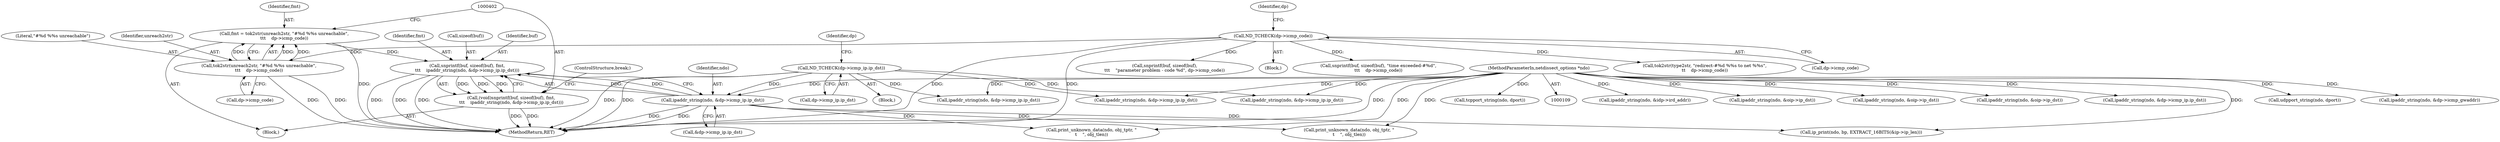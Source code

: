 digraph "0_tcpdump_2b62d1dda41590db29368ec7ba5f4faf3464765a@API" {
"1000403" [label="(Call,snprintf(buf, sizeof(buf), fmt,\n\t\t\t    ipaddr_string(ndo, &dp->icmp_ip.ip_dst)))"];
"1000393" [label="(Call,fmt = tok2str(unreach2str, \"#%d %%s unreachable\",\n\t\t\t    dp->icmp_code))"];
"1000395" [label="(Call,tok2str(unreach2str, \"#%d %%s unreachable\",\n\t\t\t    dp->icmp_code))"];
"1000154" [label="(Call,ND_TCHECK(dp->icmp_code))"];
"1000408" [label="(Call,ipaddr_string(ndo, &dp->icmp_ip.ip_dst))"];
"1000110" [label="(MethodParameterIn,netdissect_options *ndo)"];
"1000196" [label="(Call,ND_TCHECK(dp->icmp_ip.ip_dst))"];
"1000401" [label="(Call,(void)snprintf(buf, sizeof(buf), fmt,\n\t\t\t    ipaddr_string(ndo, &dp->icmp_ip.ip_dst)))"];
"1000204" [label="(Identifier,dp)"];
"1000403" [label="(Call,snprintf(buf, sizeof(buf), fmt,\n\t\t\t    ipaddr_string(ndo, &dp->icmp_ip.ip_dst)))"];
"1000404" [label="(Identifier,buf)"];
"1000656" [label="(Call,ipaddr_string(ndo, &idp->ird_addr))"];
"1000305" [label="(Call,ipaddr_string(ndo, &oip->ip_dst))"];
"1000365" [label="(Call,ipaddr_string(ndo, &dp->icmp_ip.ip_dst))"];
"1001245" [label="(MethodReturn,RET)"];
"1000160" [label="(Identifier,dp)"];
"1000162" [label="(Block,)"];
"1000394" [label="(Identifier,fmt)"];
"1000287" [label="(Call,ipaddr_string(ndo, &oip->ip_dst))"];
"1000401" [label="(Call,(void)snprintf(buf, sizeof(buf), fmt,\n\t\t\t    ipaddr_string(ndo, &dp->icmp_ip.ip_dst)))"];
"1000323" [label="(Call,ipaddr_string(ndo, &oip->ip_dst))"];
"1000197" [label="(Call,dp->icmp_ip.ip_dst)"];
"1000718" [label="(Call,snprintf(buf, sizeof(buf),\n\t\t\t    \"parameter problem - code %d\", dp->icmp_code))"];
"1000440" [label="(Call,ipaddr_string(ndo, &dp->icmp_ip.ip_dst))"];
"1000383" [label="(Call,ipaddr_string(ndo, &dp->icmp_ip.ip_dst))"];
"1000959" [label="(Call,ip_print(ndo, bp, EXTRACT_16BITS(&ip->ip_len)))"];
"1000408" [label="(Call,ipaddr_string(ndo, &dp->icmp_ip.ip_dst))"];
"1000396" [label="(Identifier,unreach2str)"];
"1000393" [label="(Call,fmt = tok2str(unreach2str, \"#%d %%s unreachable\",\n\t\t\t    dp->icmp_code))"];
"1000311" [label="(Call,udpport_string(ndo, dport))"];
"1000448" [label="(Call,ipaddr_string(ndo, &dp->icmp_gwaddr))"];
"1000410" [label="(Call,&dp->icmp_ip.ip_dst)"];
"1000395" [label="(Call,tok2str(unreach2str, \"#%d %%s unreachable\",\n\t\t\t    dp->icmp_code))"];
"1000115" [label="(Block,)"];
"1000407" [label="(Identifier,fmt)"];
"1000293" [label="(Call,tcpport_string(ndo, dport))"];
"1000221" [label="(Call,ipaddr_string(ndo, &dp->icmp_ip.ip_dst))"];
"1000397" [label="(Literal,\"#%d %%s unreachable\")"];
"1000416" [label="(ControlStructure,break;)"];
"1000155" [label="(Call,dp->icmp_code)"];
"1000398" [label="(Call,dp->icmp_code)"];
"1001214" [label="(Call,print_unknown_data(ndo, obj_tptr, \"\n\t    \", obj_tlen))"];
"1001222" [label="(Call,print_unknown_data(ndo, obj_tptr, \"\n\t    \", obj_tlen))"];
"1000405" [label="(Call,sizeof(buf))"];
"1000701" [label="(Call,snprintf(buf, sizeof(buf), \"time exceeded-#%d\",\n\t\t\t    dp->icmp_code))"];
"1000206" [label="(Block,)"];
"1000154" [label="(Call,ND_TCHECK(dp->icmp_code))"];
"1000427" [label="(Call,tok2str(type2str, \"redirect-#%d %%s to net %%s\",\n\t\t    dp->icmp_code))"];
"1000409" [label="(Identifier,ndo)"];
"1000196" [label="(Call,ND_TCHECK(dp->icmp_ip.ip_dst))"];
"1000110" [label="(MethodParameterIn,netdissect_options *ndo)"];
"1000403" -> "1000401"  [label="AST: "];
"1000403" -> "1000408"  [label="CFG: "];
"1000404" -> "1000403"  [label="AST: "];
"1000405" -> "1000403"  [label="AST: "];
"1000407" -> "1000403"  [label="AST: "];
"1000408" -> "1000403"  [label="AST: "];
"1000401" -> "1000403"  [label="CFG: "];
"1000403" -> "1001245"  [label="DDG: "];
"1000403" -> "1001245"  [label="DDG: "];
"1000403" -> "1001245"  [label="DDG: "];
"1000403" -> "1000401"  [label="DDG: "];
"1000403" -> "1000401"  [label="DDG: "];
"1000403" -> "1000401"  [label="DDG: "];
"1000393" -> "1000403"  [label="DDG: "];
"1000408" -> "1000403"  [label="DDG: "];
"1000408" -> "1000403"  [label="DDG: "];
"1000393" -> "1000206"  [label="AST: "];
"1000393" -> "1000395"  [label="CFG: "];
"1000394" -> "1000393"  [label="AST: "];
"1000395" -> "1000393"  [label="AST: "];
"1000402" -> "1000393"  [label="CFG: "];
"1000393" -> "1001245"  [label="DDG: "];
"1000395" -> "1000393"  [label="DDG: "];
"1000395" -> "1000393"  [label="DDG: "];
"1000395" -> "1000393"  [label="DDG: "];
"1000395" -> "1000398"  [label="CFG: "];
"1000396" -> "1000395"  [label="AST: "];
"1000397" -> "1000395"  [label="AST: "];
"1000398" -> "1000395"  [label="AST: "];
"1000395" -> "1001245"  [label="DDG: "];
"1000395" -> "1001245"  [label="DDG: "];
"1000154" -> "1000395"  [label="DDG: "];
"1000154" -> "1000115"  [label="AST: "];
"1000154" -> "1000155"  [label="CFG: "];
"1000155" -> "1000154"  [label="AST: "];
"1000160" -> "1000154"  [label="CFG: "];
"1000154" -> "1001245"  [label="DDG: "];
"1000154" -> "1001245"  [label="DDG: "];
"1000154" -> "1000427"  [label="DDG: "];
"1000154" -> "1000701"  [label="DDG: "];
"1000154" -> "1000718"  [label="DDG: "];
"1000408" -> "1000410"  [label="CFG: "];
"1000409" -> "1000408"  [label="AST: "];
"1000410" -> "1000408"  [label="AST: "];
"1000408" -> "1001245"  [label="DDG: "];
"1000408" -> "1001245"  [label="DDG: "];
"1000110" -> "1000408"  [label="DDG: "];
"1000196" -> "1000408"  [label="DDG: "];
"1000408" -> "1000959"  [label="DDG: "];
"1000408" -> "1001214"  [label="DDG: "];
"1000408" -> "1001222"  [label="DDG: "];
"1000110" -> "1000109"  [label="AST: "];
"1000110" -> "1001245"  [label="DDG: "];
"1000110" -> "1000221"  [label="DDG: "];
"1000110" -> "1000287"  [label="DDG: "];
"1000110" -> "1000293"  [label="DDG: "];
"1000110" -> "1000305"  [label="DDG: "];
"1000110" -> "1000311"  [label="DDG: "];
"1000110" -> "1000323"  [label="DDG: "];
"1000110" -> "1000365"  [label="DDG: "];
"1000110" -> "1000383"  [label="DDG: "];
"1000110" -> "1000440"  [label="DDG: "];
"1000110" -> "1000448"  [label="DDG: "];
"1000110" -> "1000656"  [label="DDG: "];
"1000110" -> "1000959"  [label="DDG: "];
"1000110" -> "1001214"  [label="DDG: "];
"1000110" -> "1001222"  [label="DDG: "];
"1000196" -> "1000162"  [label="AST: "];
"1000196" -> "1000197"  [label="CFG: "];
"1000197" -> "1000196"  [label="AST: "];
"1000204" -> "1000196"  [label="CFG: "];
"1000196" -> "1001245"  [label="DDG: "];
"1000196" -> "1001245"  [label="DDG: "];
"1000196" -> "1000221"  [label="DDG: "];
"1000196" -> "1000365"  [label="DDG: "];
"1000196" -> "1000383"  [label="DDG: "];
"1000401" -> "1000206"  [label="AST: "];
"1000402" -> "1000401"  [label="AST: "];
"1000416" -> "1000401"  [label="CFG: "];
"1000401" -> "1001245"  [label="DDG: "];
"1000401" -> "1001245"  [label="DDG: "];
}
